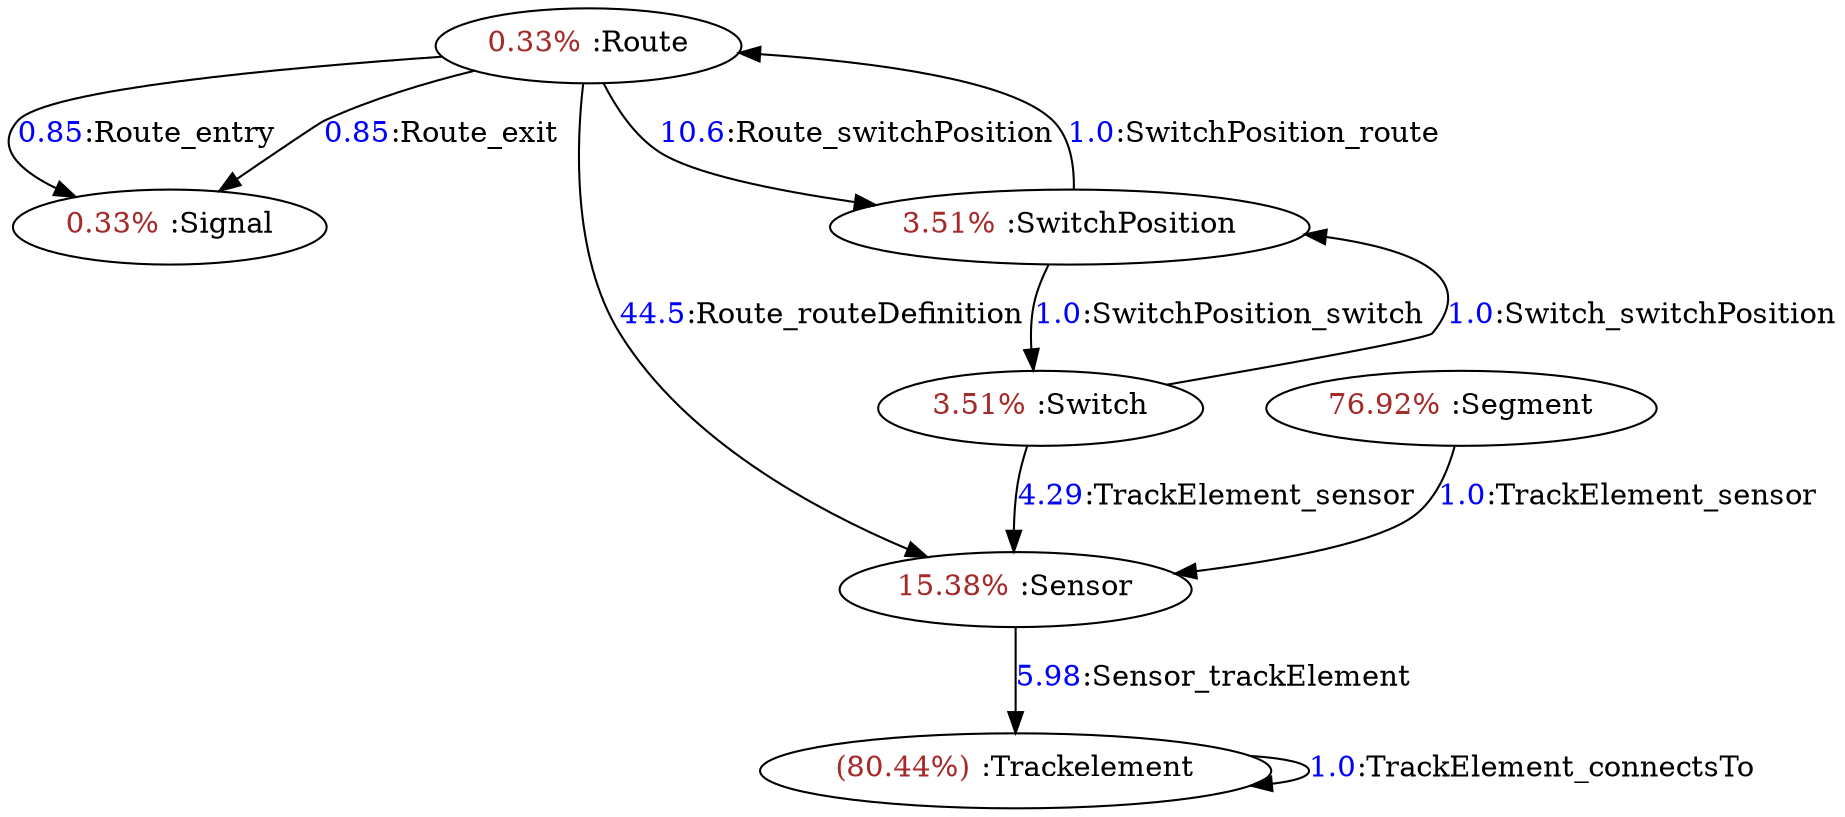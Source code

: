digraph instanceCard {
"0.33% :Signal" [label=<<FONT color="brown">0.33% </FONT>:Signal>]
"0.33% :Route" [label=<<FONT color="brown">0.33% </FONT>:Route>]
"15.38% :Sensor" [label=<<FONT color="brown">15.38% </FONT>:Sensor>]
"(80.44%) :Trackelement" [label=<<FONT color="brown">(80.44%) </FONT>:Trackelement>]
"76.92% :Segment" [label=<<FONT color="brown">76.92% </FONT>:Segment>]
"3.51% :Switch" [label=<<FONT color="brown">3.51% </FONT>:Switch>]
"3.51% :SwitchPosition" [label=<<FONT color="brown">3.51% </FONT>:SwitchPosition>]
"0.33% :Route"->"0.33% :Signal"[label=<<FONT color="blue">0.85</FONT>:Route_entry>]
"0.33% :Route"->"0.33% :Signal"[label=<<FONT color="blue">0.85</FONT>:Route_exit>]
"0.33% :Route"->"15.38% :Sensor"[label=<<FONT color="blue">44.5</FONT>:Route_routeDefinition>]
"0.33% :Route"->"3.51% :SwitchPosition"[label=<<FONT color="blue">10.6</FONT>:Route_switchPosition>]
"15.38% :Sensor"->"(80.44%) :Trackelement"[label=<<FONT color="blue">5.98</FONT>:Sensor_trackElement>]
"(80.44%) :Trackelement"->"(80.44%) :Trackelement"[label=<<FONT color="blue">1.0</FONT>:TrackElement_connectsTo>]
"76.92% :Segment"->"15.38% :Sensor"[label=<<FONT color="blue">1.0</FONT>:TrackElement_sensor>]
"3.51% :Switch"->"15.38% :Sensor"[label=<<FONT color="blue">4.29</FONT>:TrackElement_sensor>]
"3.51% :Switch"->"3.51% :SwitchPosition"[label=<<FONT color="blue">1.0</FONT>:Switch_switchPosition>]
"3.51% :SwitchPosition"->"3.51% :Switch"[label=<<FONT color="blue">1.0</FONT>:SwitchPosition_switch>]
"3.51% :SwitchPosition"->"0.33% :Route"[label=<<FONT color="blue">1.0</FONT>:SwitchPosition_route>]
}
